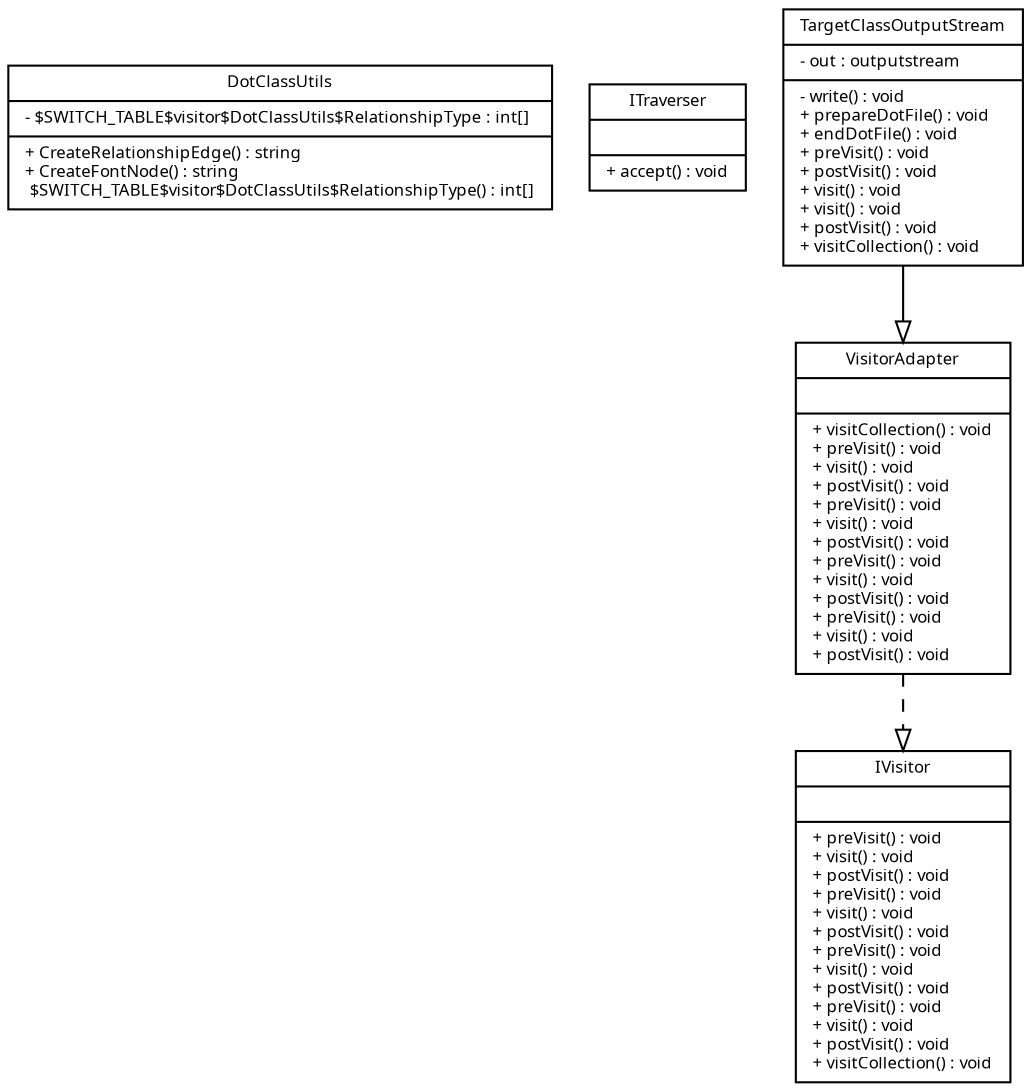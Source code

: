 digraph G {
node [
	fontname = "Sans"
	fontsize = 8
	shape = "record"
]

DotClassUtils[
	label = "{DotClassUtils|- $SWITCH_TABLE$visitor$DotClassUtils$RelationshipType : int[]\l|+ CreateRelationshipEdge() : string\l+ CreateFontNode() : string\l $SWITCH_TABLE$visitor$DotClassUtils$RelationshipType() : int[]\l}"
]

ITraverser[
	label = "{ITraverser||+ accept() : void\l}"
]

IVisitor[
	label = "{IVisitor||+ preVisit() : void\l+ visit() : void\l+ postVisit() : void\l+ preVisit() : void\l+ visit() : void\l+ postVisit() : void\l+ preVisit() : void\l+ visit() : void\l+ postVisit() : void\l+ preVisit() : void\l+ visit() : void\l+ postVisit() : void\l+ visitCollection() : void\l}"
]

TargetClassOutputStream[
	label = "{TargetClassOutputStream|- out : outputstream\l|- write() : void\l+ prepareDotFile() : void\l+ endDotFile() : void\l+ preVisit() : void\l+ postVisit() : void\l+ visit() : void\l+ visit() : void\l+ postVisit() : void\l+ visitCollection() : void\l}"
]

VisitorAdapter[
	label = "{VisitorAdapter||+ visitCollection() : void\l+ preVisit() : void\l+ visit() : void\l+ postVisit() : void\l+ preVisit() : void\l+ visit() : void\l+ postVisit() : void\l+ preVisit() : void\l+ visit() : void\l+ postVisit() : void\l+ preVisit() : void\l+ visit() : void\l+ postVisit() : void\l}"
]

edge [
	arrowhead = "empty"
]

TargetClassOutputStream -> VisitorAdapter

edge [
	arrowhead = "empty"
	style = "dashed"
]

VisitorAdapter -> IVisitor

}